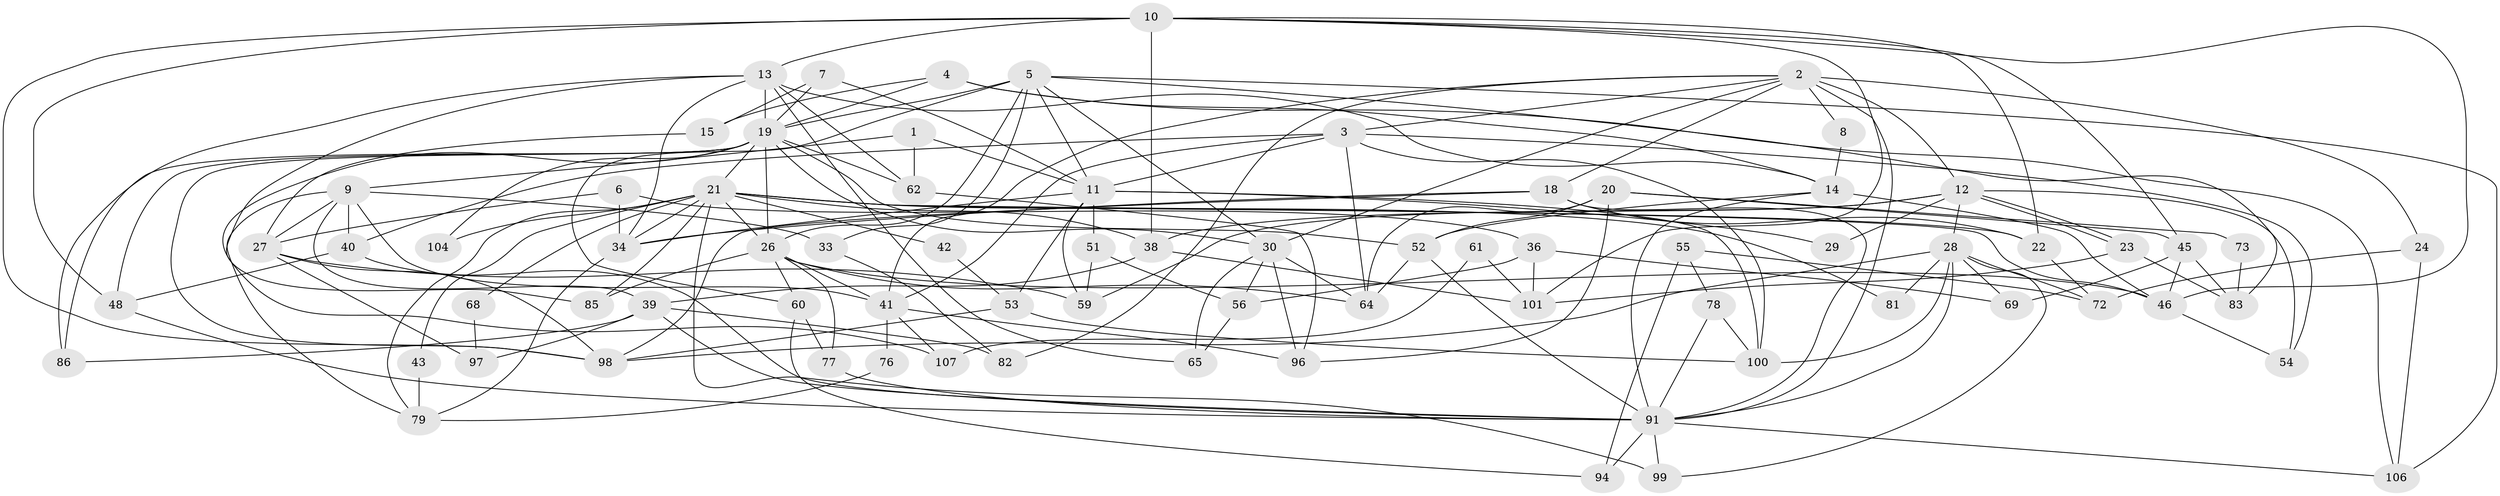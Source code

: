 // original degree distribution, {3: 0.25925925925925924, 5: 0.21296296296296297, 7: 0.027777777777777776, 4: 0.26851851851851855, 2: 0.12962962962962962, 6: 0.09259259259259259, 8: 0.009259259259259259}
// Generated by graph-tools (version 1.1) at 2025/18/03/04/25 18:18:47]
// undirected, 75 vertices, 179 edges
graph export_dot {
graph [start="1"]
  node [color=gray90,style=filled];
  1;
  2 [super="+17"];
  3;
  4;
  5 [super="+16+47"];
  6;
  7;
  8;
  9 [super="+67"];
  10 [super="+71+37"];
  11 [super="+44+84+35"];
  12 [super="+102+57"];
  13 [super="+63"];
  14 [super="+90"];
  15;
  18;
  19 [super="+25+50+32"];
  20 [super="+58"];
  21 [super="+31"];
  22;
  23;
  24;
  26 [super="+89"];
  27;
  28 [super="+66"];
  29;
  30 [super="+105"];
  33;
  34;
  36;
  38;
  39 [super="+95"];
  40;
  41 [super="+88"];
  42;
  43;
  45;
  46;
  48;
  51;
  52 [super="+75"];
  53;
  54;
  55;
  56;
  59;
  60;
  61;
  62;
  64 [super="+80"];
  65;
  68;
  69;
  72;
  73;
  76;
  77;
  78;
  79;
  81;
  82;
  83;
  85;
  86;
  91 [super="+103+92"];
  94;
  96;
  97;
  98;
  99;
  100;
  101;
  104;
  106;
  107;
  1 -- 9;
  1 -- 62;
  1 -- 11;
  2 -- 18;
  2 -- 3;
  2 -- 82;
  2 -- 8;
  2 -- 24;
  2 -- 30;
  2 -- 41;
  2 -- 91;
  2 -- 12;
  3 -- 40;
  3 -- 41;
  3 -- 54;
  3 -- 100;
  3 -- 11;
  3 -- 64;
  4 -- 15;
  4 -- 106;
  4 -- 14;
  4 -- 19;
  5 -- 106;
  5 -- 33;
  5 -- 83;
  5 -- 26;
  5 -- 11;
  5 -- 60;
  5 -- 19;
  5 -- 30;
  6 -- 27;
  6 -- 34;
  6 -- 36;
  7 -- 19;
  7 -- 15;
  7 -- 11;
  8 -- 14;
  9 -- 33;
  9 -- 27;
  9 -- 79;
  9 -- 39;
  9 -- 40;
  9 -- 41;
  10 -- 46;
  10 -- 98;
  10 -- 48 [weight=2];
  10 -- 101;
  10 -- 38;
  10 -- 22;
  10 -- 13;
  10 -- 45;
  11 -- 51;
  11 -- 53;
  11 -- 29;
  11 -- 34;
  11 -- 59;
  11 -- 100;
  12 -- 23 [weight=2];
  12 -- 23;
  12 -- 29;
  12 -- 28;
  12 -- 54;
  12 -- 38;
  12 -- 59;
  13 -- 34;
  13 -- 86;
  13 -- 65;
  13 -- 85;
  13 -- 62;
  13 -- 14;
  13 -- 19;
  14 -- 46;
  14 -- 52;
  14 -- 91;
  15 -- 27;
  18 -- 22;
  18 -- 34;
  18 -- 91;
  18 -- 98;
  19 -- 48;
  19 -- 26 [weight=2];
  19 -- 86;
  19 -- 98;
  19 -- 21;
  19 -- 104;
  19 -- 62;
  19 -- 52;
  19 -- 107;
  19 -- 30;
  20 -- 96;
  20 -- 64 [weight=2];
  20 -- 45;
  20 -- 73;
  20 -- 52;
  21 -- 38;
  21 -- 43;
  21 -- 46;
  21 -- 79;
  21 -- 85;
  21 -- 104;
  21 -- 34;
  21 -- 99;
  21 -- 68;
  21 -- 42;
  21 -- 81;
  21 -- 22;
  21 -- 26;
  22 -- 72;
  23 -- 101;
  23 -- 83;
  24 -- 106;
  24 -- 72;
  26 -- 77;
  26 -- 64;
  26 -- 85;
  26 -- 60;
  26 -- 46;
  26 -- 41;
  27 -- 59;
  27 -- 97;
  27 -- 98;
  28 -- 98;
  28 -- 91;
  28 -- 99;
  28 -- 81;
  28 -- 100;
  28 -- 69;
  28 -- 72;
  30 -- 96;
  30 -- 64;
  30 -- 56;
  30 -- 65;
  33 -- 82;
  34 -- 79;
  36 -- 69;
  36 -- 56;
  36 -- 101;
  38 -- 101;
  38 -- 39;
  39 -- 86;
  39 -- 82;
  39 -- 97;
  39 -- 91;
  40 -- 48;
  40 -- 91;
  41 -- 76;
  41 -- 96;
  41 -- 107;
  42 -- 53;
  43 -- 79;
  45 -- 46;
  45 -- 69;
  45 -- 83;
  46 -- 54;
  48 -- 91;
  51 -- 56;
  51 -- 59;
  52 -- 91;
  52 -- 64;
  53 -- 100;
  53 -- 98;
  55 -- 94;
  55 -- 72;
  55 -- 78;
  56 -- 65;
  60 -- 77;
  60 -- 94;
  61 -- 107;
  61 -- 101;
  62 -- 96;
  68 -- 97;
  73 -- 83;
  76 -- 79;
  77 -- 91;
  78 -- 100;
  78 -- 91;
  91 -- 99;
  91 -- 106;
  91 -- 94;
}
